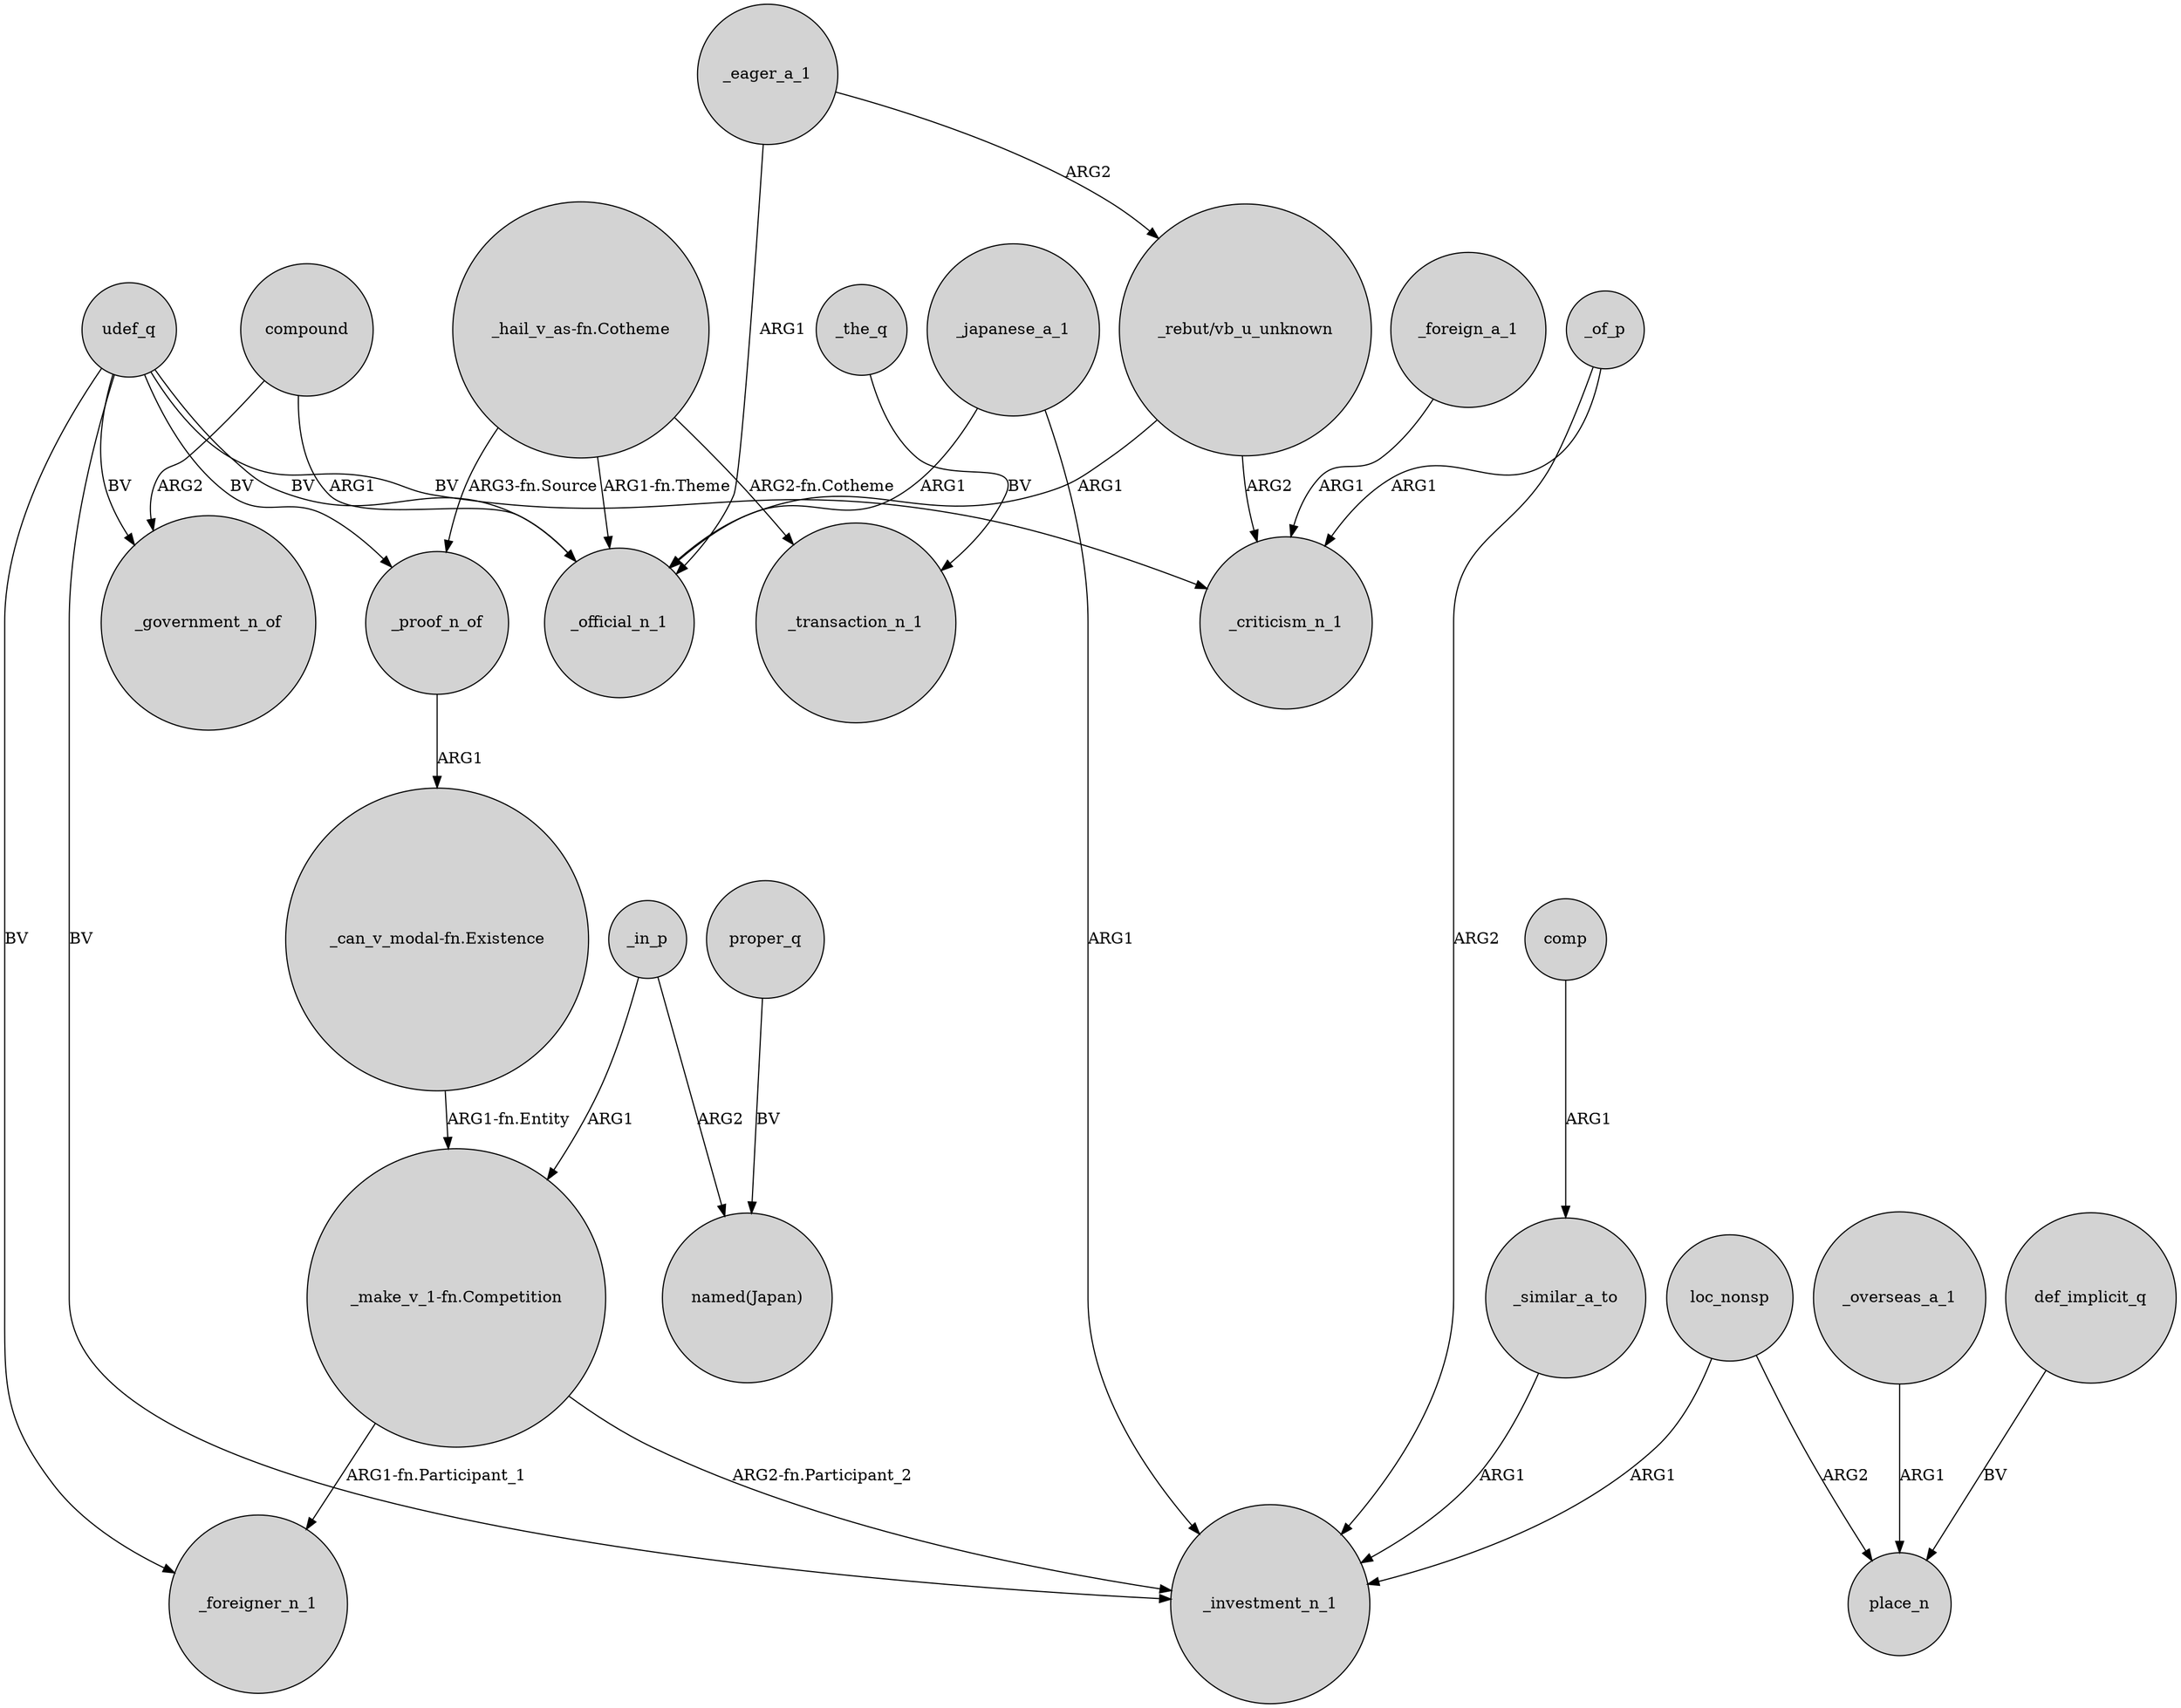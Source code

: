 digraph {
	node [shape=circle style=filled]
	"_make_v_1-fn.Competition" -> _foreigner_n_1 [label="ARG1-fn.Participant_1"]
	_eager_a_1 -> "_rebut/vb_u_unknown" [label=ARG2]
	compound -> _government_n_of [label=ARG2]
	udef_q -> _government_n_of [label=BV]
	"_rebut/vb_u_unknown" -> _official_n_1 [label=ARG1]
	def_implicit_q -> place_n [label=BV]
	udef_q -> _foreigner_n_1 [label=BV]
	"_hail_v_as-fn.Cotheme" -> _official_n_1 [label="ARG1-fn.Theme"]
	udef_q -> _proof_n_of [label=BV]
	_japanese_a_1 -> _official_n_1 [label=ARG1]
	_similar_a_to -> _investment_n_1 [label=ARG1]
	_of_p -> _criticism_n_1 [label=ARG1]
	"_hail_v_as-fn.Cotheme" -> _transaction_n_1 [label="ARG2-fn.Cotheme"]
	comp -> _similar_a_to [label=ARG1]
	_the_q -> _transaction_n_1 [label=BV]
	udef_q -> _criticism_n_1 [label=BV]
	_proof_n_of -> "_can_v_modal-fn.Existence" [label=ARG1]
	proper_q -> "named(Japan)" [label=BV]
	"_make_v_1-fn.Competition" -> _investment_n_1 [label="ARG2-fn.Participant_2"]
	_overseas_a_1 -> place_n [label=ARG1]
	_japanese_a_1 -> _investment_n_1 [label=ARG1]
	compound -> _official_n_1 [label=ARG1]
	"_rebut/vb_u_unknown" -> _criticism_n_1 [label=ARG2]
	loc_nonsp -> _investment_n_1 [label=ARG1]
	udef_q -> _investment_n_1 [label=BV]
	loc_nonsp -> place_n [label=ARG2]
	_in_p -> "named(Japan)" [label=ARG2]
	udef_q -> _official_n_1 [label=BV]
	_of_p -> _investment_n_1 [label=ARG2]
	_foreign_a_1 -> _criticism_n_1 [label=ARG1]
	"_hail_v_as-fn.Cotheme" -> _proof_n_of [label="ARG3-fn.Source"]
	"_can_v_modal-fn.Existence" -> "_make_v_1-fn.Competition" [label="ARG1-fn.Entity"]
	_in_p -> "_make_v_1-fn.Competition" [label=ARG1]
	_eager_a_1 -> _official_n_1 [label=ARG1]
}
